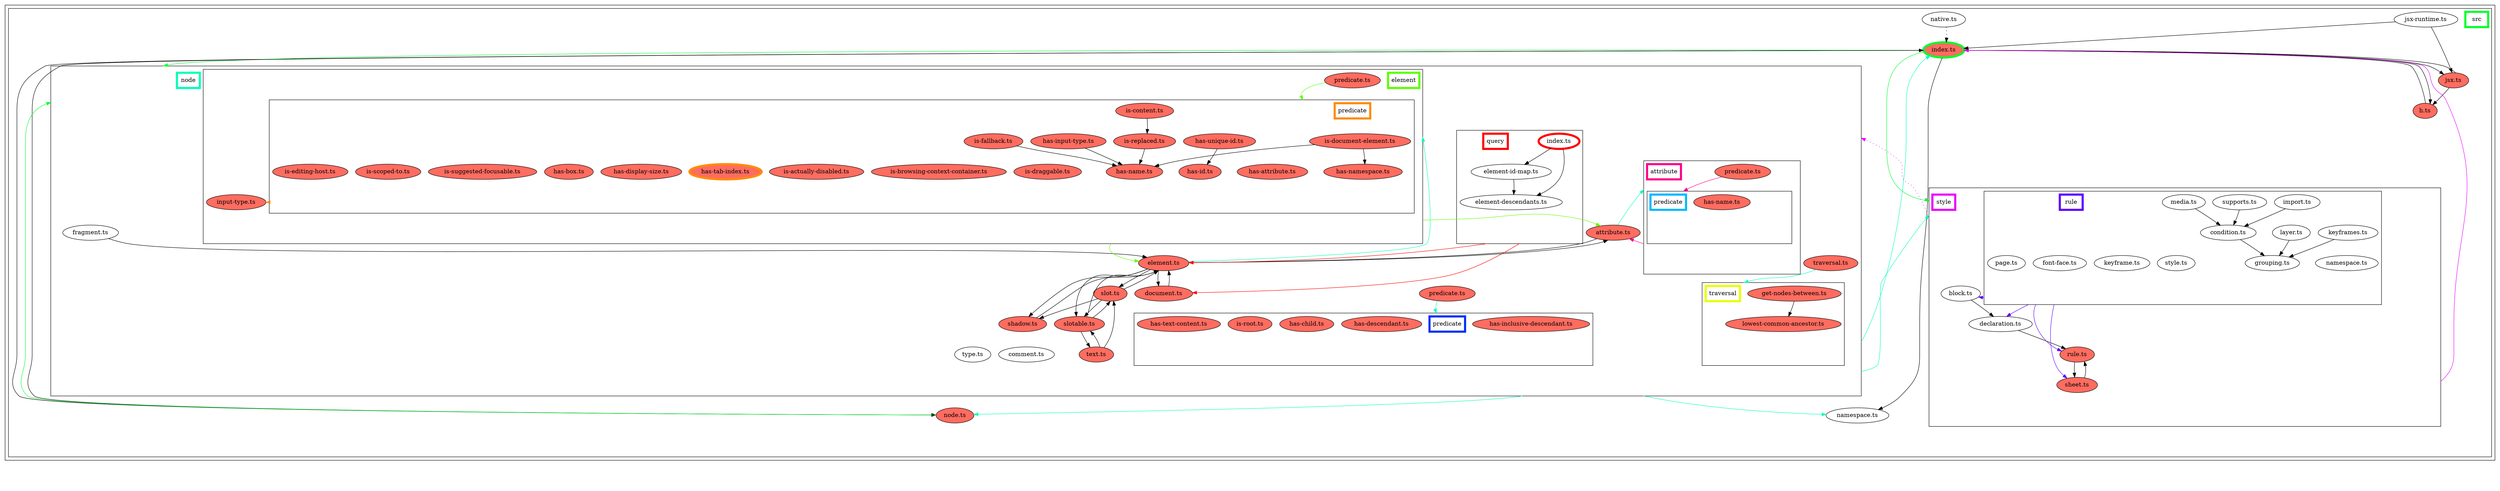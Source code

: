 digraph "dependency-graph-[object Object]" {
  compound = true;
  "dependency-graph-[object Object]" [
    style = "invis";
  ];
  "src/index.ts";
  "src/h.ts";
  "src/jsx.ts";
  "src/namespace.ts";
  "src/node.ts";
  "src/node/attribute.ts";
  "name_src/node";
  "src/node/comment.ts";
  "src/node/document.ts";
  "src/node/element.ts";
  "src/node/fragment.ts";
  "src/node/query/index.ts";
  "src/node/shadow.ts";
  "src/node/slot.ts";
  "src/node/slotable.ts";
  "src/node/text.ts";
  "src/node/type.ts";
  "src/style/block.ts";
  "name_src/style";
  "src/style/declaration.ts";
  "src/style/rule.ts";
  "src/style/rule/condition.ts";
  "src/style/rule/font-face.ts";
  "src/style/rule/grouping.ts";
  "src/style/rule/import.ts";
  "src/style/rule/keyframe.ts";
  "src/style/rule/keyframes.ts";
  "src/style/rule/layer.ts";
  "src/style/rule/media.ts";
  "src/style/rule/namespace.ts";
  "src/style/rule/page.ts";
  "src/style/rule/style.ts";
  "src/style/rule/supports.ts";
  "src/style/sheet.ts";
  "src/node/predicate.ts";
  "src/node/traversal.ts";
  "exit_src/node";
  "src/node/attribute/predicate.ts";
  "name_src/node/attribute";
  "src/node/attribute/predicate/has-name.ts";
  "name_src/node/attribute/predicate";
  "exit_src/node/attribute";
  "src/node/element/input-type.ts";
  "name_src/node/element";
  "src/node/element/predicate.ts";
  "exit_src/node/element";
  "src/node/element/predicate/has-attribute.ts";
  "name_src/node/element/predicate";
  "src/node/element/predicate/has-box.ts";
  "src/node/element/predicate/has-display-size.ts";
  "src/node/element/predicate/has-id.ts";
  "src/node/element/predicate/has-input-type.ts";
  "src/node/element/predicate/has-name.ts";
  "src/node/element/predicate/has-namespace.ts";
  "src/node/element/predicate/has-tab-index.ts";
  "src/node/element/predicate/has-unique-id.ts";
  "src/node/element/predicate/is-actually-disabled.ts";
  "src/node/element/predicate/is-browsing-context-container.ts";
  "src/node/element/predicate/is-content.ts";
  "src/node/element/predicate/is-document-element.ts";
  "src/node/element/predicate/is-draggable.ts";
  "src/node/element/predicate/is-editing-host.ts";
  "src/node/element/predicate/is-fallback.ts";
  "src/node/element/predicate/is-replaced.ts";
  "src/node/element/predicate/is-scoped-to.ts";
  "src/node/element/predicate/is-suggested-focusable.ts";
  "exit_src/node/element/predicate";
  "src/node/predicate/has-child.ts";
  "name_src/node/predicate";
  "src/node/predicate/has-descendant.ts";
  "src/node/predicate/has-inclusive-descendant.ts";
  "src/node/predicate/has-text-content.ts";
  "src/node/predicate/is-root.ts";
  "exit_src/node/query";
  "src/node/query/element-descendants.ts";
  "src/node/query/element-id-map.ts";
  "src/node/traversal/get-nodes-between.ts";
  "name_src/node/traversal";
  "src/node/traversal/lowest-common-ancestor.ts";
  "exit_src/style";
  "exit_src/style/rule";
  subgraph "cluster_src" {
    color = "#000000";
    label = "";
    "name_src" [
      penwidth = 5;
      shape = "rectangle";
      color = "#00ff2e";
      label = "src";
    ];
    "exit_src" [
      style = "invis";
    ];
    subgraph "cluster_src" {
      color = "#000000";
      label = "";
      "name_src" [
        penwidth = 5;
        shape = "rectangle";
        color = "#00ff2e";
        label = "src";
      ];
      "exit_src" [
        style = "invis";
      ];
      "src/h.ts" [
        label = "h.ts";
        fillcolor = "#ff6c60";
        style = "rounded,filled";
      ];
      "src/index.ts" [
        label = "index.ts";
        color = "#00ff2e";
        penwidth = 5;
        fillcolor = "#ff6c60";
        style = "rounded,filled";
      ];
      "src/jsx-runtime.ts" [
        label = "jsx-runtime.ts";
      ];
      "src/jsx.ts" [
        label = "jsx.ts";
        fillcolor = "#ff6c60";
        style = "rounded,filled";
      ];
      "src/namespace.ts" [
        label = "namespace.ts";
      ];
      "src/native.ts" [
        label = "native.ts";
      ];
      "src/node.ts" [
        label = "node.ts";
        fillcolor = "#ff6c60";
        style = "rounded,filled";
      ];
      subgraph "cluster_src/node" {
        color = "#000000";
        label = "";
        "name_src/node" [
          penwidth = 5;
          shape = "rectangle";
          color = "#00ffb9";
          label = "node";
        ];
        "exit_src/node" [
          style = "invis";
        ];
        "src/node/attribute.ts" [
          label = "attribute.ts";
          fillcolor = "#ff6c60";
          style = "rounded,filled";
        ];
        "src/node/comment.ts" [
          label = "comment.ts";
        ];
        "src/node/document.ts" [
          label = "document.ts";
          fillcolor = "#ff6c60";
          style = "rounded,filled";
        ];
        "src/node/element.ts" [
          label = "element.ts";
          fillcolor = "#ff6c60";
          style = "rounded,filled";
        ];
        "src/node/fragment.ts" [
          label = "fragment.ts";
        ];
        "src/node/predicate.ts" [
          label = "predicate.ts";
          fillcolor = "#ff6c60";
          style = "rounded,filled";
        ];
        "src/node/shadow.ts" [
          label = "shadow.ts";
          fillcolor = "#ff6c60";
          style = "rounded,filled";
        ];
        "src/node/slot.ts" [
          label = "slot.ts";
          fillcolor = "#ff6c60";
          style = "rounded,filled";
        ];
        "src/node/slotable.ts" [
          label = "slotable.ts";
          fillcolor = "#ff6c60";
          style = "rounded,filled";
        ];
        "src/node/text.ts" [
          label = "text.ts";
          fillcolor = "#ff6c60";
          style = "rounded,filled";
        ];
        "src/node/traversal.ts" [
          label = "traversal.ts";
          fillcolor = "#ff6c60";
          style = "rounded,filled";
        ];
        "src/node/type.ts" [
          label = "type.ts";
        ];
        subgraph "cluster_src/node/attribute" {
          color = "#000000";
          label = "";
          "name_src/node/attribute" [
            penwidth = 5;
            shape = "rectangle";
            color = "#ff008b";
            label = "attribute";
          ];
          "exit_src/node/attribute" [
            style = "invis";
          ];
          "src/node/attribute/predicate.ts" [
            label = "predicate.ts";
            fillcolor = "#ff6c60";
            style = "rounded,filled";
          ];
          subgraph "cluster_src/node/attribute/predicate" {
            color = "#000000";
            label = "";
            "name_src/node/attribute/predicate" [
              penwidth = 5;
              shape = "rectangle";
              color = "#00b9ff";
              label = "predicate";
            ];
            "exit_src/node/attribute/predicate" [
              style = "invis";
            ];
            "src/node/attribute/predicate/has-name.ts" [
              label = "has-name.ts";
              fillcolor = "#ff6c60";
              style = "rounded,filled";
            ];
            "src/node/attribute/predicate/has-name.ts" -> "exit_src/node/attribute/predicate" [
              style = "invis";
            ];
          }
          "src/node/attribute/predicate.ts" -> "exit_src/node/attribute" [
            style = "invis";
          ];
          "exit_src/node/attribute/predicate" -> "exit_src/node/attribute" [
            style = "invis";
          ];
        }
        subgraph "cluster_src/node/element" {
          color = "#000000";
          label = "";
          "name_src/node/element" [
            penwidth = 5;
            shape = "rectangle";
            color = "#5dff00";
            label = "element";
          ];
          "exit_src/node/element" [
            style = "invis";
          ];
          "src/node/element/input-type.ts" [
            label = "input-type.ts";
            fillcolor = "#ff6c60";
            style = "rounded,filled";
          ];
          "src/node/element/predicate.ts" [
            label = "predicate.ts";
            fillcolor = "#ff6c60";
            style = "rounded,filled";
          ];
          subgraph "cluster_src/node/element/predicate" {
            color = "#000000";
            label = "";
            "name_src/node/element/predicate" [
              penwidth = 5;
              shape = "rectangle";
              color = "#ff8b00";
              label = "predicate";
            ];
            "exit_src/node/element/predicate" [
              style = "invis";
            ];
            "src/node/element/predicate/has-attribute.ts" [
              label = "has-attribute.ts";
              fillcolor = "#ff6c60";
              style = "rounded,filled";
            ];
            "src/node/element/predicate/has-box.ts" [
              label = "has-box.ts";
              fillcolor = "#ff6c60";
              style = "rounded,filled";
            ];
            "src/node/element/predicate/has-display-size.ts" [
              label = "has-display-size.ts";
              fillcolor = "#ff6c60";
              style = "rounded,filled";
            ];
            "src/node/element/predicate/has-id.ts" [
              label = "has-id.ts";
              fillcolor = "#ff6c60";
              style = "rounded,filled";
            ];
            "src/node/element/predicate/has-input-type.ts" [
              label = "has-input-type.ts";
              fillcolor = "#ff6c60";
              style = "rounded,filled";
            ];
            "src/node/element/predicate/has-name.ts" [
              label = "has-name.ts";
              fillcolor = "#ff6c60";
              style = "rounded,filled";
            ];
            "src/node/element/predicate/has-namespace.ts" [
              label = "has-namespace.ts";
              fillcolor = "#ff6c60";
              style = "rounded,filled";
            ];
            "src/node/element/predicate/has-tab-index.ts" [
              label = "has-tab-index.ts";
              color = "#ff8b00";
              penwidth = 5;
              fillcolor = "#ff6c60";
              style = "rounded,filled";
            ];
            "src/node/element/predicate/has-unique-id.ts" [
              label = "has-unique-id.ts";
              fillcolor = "#ff6c60";
              style = "rounded,filled";
            ];
            "src/node/element/predicate/is-actually-disabled.ts" [
              label = "is-actually-disabled.ts";
              fillcolor = "#ff6c60";
              style = "rounded,filled";
            ];
            "src/node/element/predicate/is-browsing-context-container.ts" [
              label = "is-browsing-context-container.ts";
              fillcolor = "#ff6c60";
              style = "rounded,filled";
            ];
            "src/node/element/predicate/is-content.ts" [
              label = "is-content.ts";
              fillcolor = "#ff6c60";
              style = "rounded,filled";
            ];
            "src/node/element/predicate/is-document-element.ts" [
              label = "is-document-element.ts";
              fillcolor = "#ff6c60";
              style = "rounded,filled";
            ];
            "src/node/element/predicate/is-draggable.ts" [
              label = "is-draggable.ts";
              fillcolor = "#ff6c60";
              style = "rounded,filled";
            ];
            "src/node/element/predicate/is-editing-host.ts" [
              label = "is-editing-host.ts";
              fillcolor = "#ff6c60";
              style = "rounded,filled";
            ];
            "src/node/element/predicate/is-fallback.ts" [
              label = "is-fallback.ts";
              fillcolor = "#ff6c60";
              style = "rounded,filled";
            ];
            "src/node/element/predicate/is-replaced.ts" [
              label = "is-replaced.ts";
              fillcolor = "#ff6c60";
              style = "rounded,filled";
            ];
            "src/node/element/predicate/is-scoped-to.ts" [
              label = "is-scoped-to.ts";
              fillcolor = "#ff6c60";
              style = "rounded,filled";
            ];
            "src/node/element/predicate/is-suggested-focusable.ts" [
              label = "is-suggested-focusable.ts";
              fillcolor = "#ff6c60";
              style = "rounded,filled";
            ];
            "src/node/element/predicate/has-attribute.ts" -> "exit_src/node/element/predicate" [
              style = "invis";
            ];
            "src/node/element/predicate/has-box.ts" -> "exit_src/node/element/predicate" [
              style = "invis";
            ];
            "src/node/element/predicate/has-display-size.ts" -> "exit_src/node/element/predicate" [
              style = "invis";
            ];
            "src/node/element/predicate/has-id.ts" -> "exit_src/node/element/predicate" [
              style = "invis";
            ];
            "src/node/element/predicate/has-input-type.ts" -> "exit_src/node/element/predicate" [
              style = "invis";
            ];
            "src/node/element/predicate/has-name.ts" -> "exit_src/node/element/predicate" [
              style = "invis";
            ];
            "src/node/element/predicate/has-namespace.ts" -> "exit_src/node/element/predicate" [
              style = "invis";
            ];
            "src/node/element/predicate/has-tab-index.ts" -> "exit_src/node/element/predicate" [
              style = "invis";
            ];
            "src/node/element/predicate/has-unique-id.ts" -> "exit_src/node/element/predicate" [
              style = "invis";
            ];
            "src/node/element/predicate/is-actually-disabled.ts" -> "exit_src/node/element/predicate" [
              style = "invis";
            ];
            "src/node/element/predicate/is-browsing-context-container.ts" -> "exit_src/node/element/predicate" [
              style = "invis";
            ];
            "src/node/element/predicate/is-content.ts" -> "exit_src/node/element/predicate" [
              style = "invis";
            ];
            "src/node/element/predicate/is-document-element.ts" -> "exit_src/node/element/predicate" [
              style = "invis";
            ];
            "src/node/element/predicate/is-draggable.ts" -> "exit_src/node/element/predicate" [
              style = "invis";
            ];
            "src/node/element/predicate/is-editing-host.ts" -> "exit_src/node/element/predicate" [
              style = "invis";
            ];
            "src/node/element/predicate/is-fallback.ts" -> "exit_src/node/element/predicate" [
              style = "invis";
            ];
            "src/node/element/predicate/is-replaced.ts" -> "exit_src/node/element/predicate" [
              style = "invis";
            ];
            "src/node/element/predicate/is-scoped-to.ts" -> "exit_src/node/element/predicate" [
              style = "invis";
            ];
            "src/node/element/predicate/is-suggested-focusable.ts" -> "exit_src/node/element/predicate" [
              style = "invis";
            ];
          }
          "src/node/element/input-type.ts" -> "exit_src/node/element" [
            style = "invis";
          ];
          "src/node/element/predicate.ts" -> "exit_src/node/element" [
            style = "invis";
          ];
          "exit_src/node/element/predicate" -> "exit_src/node/element" [
            style = "invis";
          ];
          "exit_src/node/element/predicate" -> "exit_src/node/element" [
            style = "invis";
          ];
          "exit_src/node/element/predicate" -> "exit_src/node/element" [
            style = "invis";
          ];
          "exit_src/node/element/predicate" -> "exit_src/node/element" [
            style = "invis";
          ];
          "exit_src/node/element/predicate" -> "exit_src/node/element" [
            style = "invis";
          ];
          "exit_src/node/element/predicate" -> "exit_src/node/element" [
            style = "invis";
          ];
          "exit_src/node/element/predicate" -> "exit_src/node/element" [
            style = "invis";
          ];
          "exit_src/node/element/predicate" -> "exit_src/node/element" [
            style = "invis";
          ];
          "exit_src/node/element/predicate" -> "exit_src/node/element" [
            style = "invis";
          ];
          "exit_src/node/element/predicate" -> "exit_src/node/element" [
            style = "invis";
          ];
          "exit_src/node/element/predicate" -> "exit_src/node/element" [
            style = "invis";
          ];
          "exit_src/node/element/predicate" -> "exit_src/node/element" [
            style = "invis";
          ];
          "exit_src/node/element/predicate" -> "exit_src/node/element" [
            style = "invis";
          ];
          "exit_src/node/element/predicate" -> "exit_src/node/element" [
            style = "invis";
          ];
          "exit_src/node/element/predicate" -> "exit_src/node/element" [
            style = "invis";
          ];
          "exit_src/node/element/predicate" -> "exit_src/node/element" [
            style = "invis";
          ];
          "exit_src/node/element/predicate" -> "exit_src/node/element" [
            style = "invis";
          ];
          "exit_src/node/element/predicate" -> "exit_src/node/element" [
            style = "invis";
          ];
          "exit_src/node/element/predicate" -> "exit_src/node/element" [
            style = "invis";
          ];
        }
        subgraph "cluster_src/node/predicate" {
          color = "#000000";
          label = "";
          "name_src/node/predicate" [
            penwidth = 5;
            shape = "rectangle";
            color = "#002eff";
            label = "predicate";
          ];
          "exit_src/node/predicate" [
            style = "invis";
          ];
          "src/node/predicate/has-child.ts" [
            label = "has-child.ts";
            fillcolor = "#ff6c60";
            style = "rounded,filled";
          ];
          "src/node/predicate/has-descendant.ts" [
            label = "has-descendant.ts";
            fillcolor = "#ff6c60";
            style = "rounded,filled";
          ];
          "src/node/predicate/has-inclusive-descendant.ts" [
            label = "has-inclusive-descendant.ts";
            fillcolor = "#ff6c60";
            style = "rounded,filled";
          ];
          "src/node/predicate/has-text-content.ts" [
            label = "has-text-content.ts";
            fillcolor = "#ff6c60";
            style = "rounded,filled";
          ];
          "src/node/predicate/is-root.ts" [
            label = "is-root.ts";
            fillcolor = "#ff6c60";
            style = "rounded,filled";
          ];
          "src/node/predicate/has-child.ts" -> "exit_src/node/predicate" [
            style = "invis";
          ];
          "src/node/predicate/has-descendant.ts" -> "exit_src/node/predicate" [
            style = "invis";
          ];
          "src/node/predicate/has-inclusive-descendant.ts" -> "exit_src/node/predicate" [
            style = "invis";
          ];
          "src/node/predicate/has-text-content.ts" -> "exit_src/node/predicate" [
            style = "invis";
          ];
          "src/node/predicate/is-root.ts" -> "exit_src/node/predicate" [
            style = "invis";
          ];
        }
        subgraph "cluster_src/node/query" {
          color = "#000000";
          label = "";
          "name_src/node/query" [
            penwidth = 5;
            shape = "rectangle";
            color = "#ff0000";
            label = "query";
          ];
          "exit_src/node/query" [
            style = "invis";
          ];
          "src/node/query/element-descendants.ts" [
            label = "element-descendants.ts";
          ];
          "src/node/query/element-id-map.ts" [
            label = "element-id-map.ts";
          ];
          "src/node/query/index.ts" [
            label = "index.ts";
            color = "#ff0000";
            penwidth = 5;
          ];
          "src/node/query/element-descendants.ts" -> "exit_src/node/query" [
            style = "invis";
          ];
          "src/node/query/element-id-map.ts" -> "exit_src/node/query" [
            style = "invis";
          ];
          "src/node/query/index.ts" -> "exit_src/node/query" [
            style = "invis";
          ];
        }
        subgraph "cluster_src/node/traversal" {
          color = "#000000";
          label = "";
          "name_src/node/traversal" [
            penwidth = 5;
            shape = "rectangle";
            color = "#e8ff00";
            label = "traversal";
          ];
          "exit_src/node/traversal" [
            style = "invis";
          ];
          "src/node/traversal/get-nodes-between.ts" [
            label = "get-nodes-between.ts";
            fillcolor = "#ff6c60";
            style = "rounded,filled";
          ];
          "src/node/traversal/lowest-common-ancestor.ts" [
            label = "lowest-common-ancestor.ts";
            fillcolor = "#ff6c60";
            style = "rounded,filled";
          ];
          "src/node/traversal/get-nodes-between.ts" -> "exit_src/node/traversal" [
            style = "invis";
          ];
          "src/node/traversal/lowest-common-ancestor.ts" -> "exit_src/node/traversal" [
            style = "invis";
          ];
        }
        "src/node/attribute.ts" -> "exit_src/node" [
          style = "invis";
        ];
        "exit_src/node/attribute" -> "exit_src/node" [
          style = "invis";
        ];
        "exit_src/node/attribute" -> "exit_src/node" [
          style = "invis";
        ];
        "src/node/comment.ts" -> "exit_src/node" [
          style = "invis";
        ];
        "src/node/document.ts" -> "exit_src/node" [
          style = "invis";
        ];
        "src/node/element.ts" -> "exit_src/node" [
          style = "invis";
        ];
        "exit_src/node/element" -> "exit_src/node" [
          style = "invis";
        ];
        "exit_src/node/element" -> "exit_src/node" [
          style = "invis";
        ];
        "exit_src/node/element" -> "exit_src/node" [
          style = "invis";
        ];
        "exit_src/node/element" -> "exit_src/node" [
          style = "invis";
        ];
        "exit_src/node/element" -> "exit_src/node" [
          style = "invis";
        ];
        "exit_src/node/element" -> "exit_src/node" [
          style = "invis";
        ];
        "exit_src/node/element" -> "exit_src/node" [
          style = "invis";
        ];
        "exit_src/node/element" -> "exit_src/node" [
          style = "invis";
        ];
        "exit_src/node/element" -> "exit_src/node" [
          style = "invis";
        ];
        "exit_src/node/element" -> "exit_src/node" [
          style = "invis";
        ];
        "exit_src/node/element" -> "exit_src/node" [
          style = "invis";
        ];
        "exit_src/node/element" -> "exit_src/node" [
          style = "invis";
        ];
        "exit_src/node/element" -> "exit_src/node" [
          style = "invis";
        ];
        "exit_src/node/element" -> "exit_src/node" [
          style = "invis";
        ];
        "exit_src/node/element" -> "exit_src/node" [
          style = "invis";
        ];
        "exit_src/node/element" -> "exit_src/node" [
          style = "invis";
        ];
        "exit_src/node/element" -> "exit_src/node" [
          style = "invis";
        ];
        "exit_src/node/element" -> "exit_src/node" [
          style = "invis";
        ];
        "exit_src/node/element" -> "exit_src/node" [
          style = "invis";
        ];
        "exit_src/node/element" -> "exit_src/node" [
          style = "invis";
        ];
        "exit_src/node/element" -> "exit_src/node" [
          style = "invis";
        ];
        "src/node/fragment.ts" -> "exit_src/node" [
          style = "invis";
        ];
        "src/node/predicate.ts" -> "exit_src/node" [
          style = "invis";
        ];
        "exit_src/node/predicate" -> "exit_src/node" [
          style = "invis";
        ];
        "exit_src/node/predicate" -> "exit_src/node" [
          style = "invis";
        ];
        "exit_src/node/predicate" -> "exit_src/node" [
          style = "invis";
        ];
        "exit_src/node/predicate" -> "exit_src/node" [
          style = "invis";
        ];
        "exit_src/node/predicate" -> "exit_src/node" [
          style = "invis";
        ];
        "exit_src/node/query" -> "exit_src/node" [
          style = "invis";
        ];
        "exit_src/node/query" -> "exit_src/node" [
          style = "invis";
        ];
        "exit_src/node/query" -> "exit_src/node" [
          style = "invis";
        ];
        "src/node/shadow.ts" -> "exit_src/node" [
          style = "invis";
        ];
        "src/node/slot.ts" -> "exit_src/node" [
          style = "invis";
        ];
        "src/node/slotable.ts" -> "exit_src/node" [
          style = "invis";
        ];
        "src/node/text.ts" -> "exit_src/node" [
          style = "invis";
        ];
        "src/node/traversal.ts" -> "exit_src/node" [
          style = "invis";
        ];
        "exit_src/node/traversal" -> "exit_src/node" [
          style = "invis";
        ];
        "exit_src/node/traversal" -> "exit_src/node" [
          style = "invis";
        ];
        "src/node/type.ts" -> "exit_src/node" [
          style = "invis";
        ];
      }
      subgraph "cluster_src/style" {
        color = "#000000";
        label = "";
        "name_src/style" [
          penwidth = 5;
          shape = "rectangle";
          color = "#e800ff";
          label = "style";
        ];
        "exit_src/style" [
          style = "invis";
        ];
        "src/style/block.ts" [
          label = "block.ts";
        ];
        "src/style/declaration.ts" [
          label = "declaration.ts";
        ];
        "src/style/rule.ts" [
          label = "rule.ts";
          fillcolor = "#ff6c60";
          style = "rounded,filled";
        ];
        "src/style/sheet.ts" [
          label = "sheet.ts";
          fillcolor = "#ff6c60";
          style = "rounded,filled";
        ];
        subgraph "cluster_src/style/rule" {
          color = "#000000";
          label = "";
          "name_src/style/rule" [
            penwidth = 5;
            shape = "rectangle";
            color = "#5d00ff";
            label = "rule";
          ];
          "exit_src/style/rule" [
            style = "invis";
          ];
          "src/style/rule/condition.ts" [
            label = "condition.ts";
          ];
          "src/style/rule/font-face.ts" [
            label = "font-face.ts";
          ];
          "src/style/rule/grouping.ts" [
            label = "grouping.ts";
          ];
          "src/style/rule/import.ts" [
            label = "import.ts";
          ];
          "src/style/rule/keyframe.ts" [
            label = "keyframe.ts";
          ];
          "src/style/rule/keyframes.ts" [
            label = "keyframes.ts";
          ];
          "src/style/rule/layer.ts" [
            label = "layer.ts";
          ];
          "src/style/rule/media.ts" [
            label = "media.ts";
          ];
          "src/style/rule/namespace.ts" [
            label = "namespace.ts";
          ];
          "src/style/rule/page.ts" [
            label = "page.ts";
          ];
          "src/style/rule/style.ts" [
            label = "style.ts";
          ];
          "src/style/rule/supports.ts" [
            label = "supports.ts";
          ];
          "src/style/rule/condition.ts" -> "exit_src/style/rule" [
            style = "invis";
          ];
          "src/style/rule/font-face.ts" -> "exit_src/style/rule" [
            style = "invis";
          ];
          "src/style/rule/grouping.ts" -> "exit_src/style/rule" [
            style = "invis";
          ];
          "src/style/rule/import.ts" -> "exit_src/style/rule" [
            style = "invis";
          ];
          "src/style/rule/keyframe.ts" -> "exit_src/style/rule" [
            style = "invis";
          ];
          "src/style/rule/keyframes.ts" -> "exit_src/style/rule" [
            style = "invis";
          ];
          "src/style/rule/layer.ts" -> "exit_src/style/rule" [
            style = "invis";
          ];
          "src/style/rule/media.ts" -> "exit_src/style/rule" [
            style = "invis";
          ];
          "src/style/rule/namespace.ts" -> "exit_src/style/rule" [
            style = "invis";
          ];
          "src/style/rule/page.ts" -> "exit_src/style/rule" [
            style = "invis";
          ];
          "src/style/rule/style.ts" -> "exit_src/style/rule" [
            style = "invis";
          ];
          "src/style/rule/supports.ts" -> "exit_src/style/rule" [
            style = "invis";
          ];
        }
        "src/style/block.ts" -> "exit_src/style" [
          style = "invis";
        ];
        "src/style/declaration.ts" -> "exit_src/style" [
          style = "invis";
        ];
        "src/style/rule.ts" -> "exit_src/style" [
          style = "invis";
        ];
        "exit_src/style/rule" -> "exit_src/style" [
          style = "invis";
        ];
        "exit_src/style/rule" -> "exit_src/style" [
          style = "invis";
        ];
        "exit_src/style/rule" -> "exit_src/style" [
          style = "invis";
        ];
        "exit_src/style/rule" -> "exit_src/style" [
          style = "invis";
        ];
        "exit_src/style/rule" -> "exit_src/style" [
          style = "invis";
        ];
        "exit_src/style/rule" -> "exit_src/style" [
          style = "invis";
        ];
        "exit_src/style/rule" -> "exit_src/style" [
          style = "invis";
        ];
        "exit_src/style/rule" -> "exit_src/style" [
          style = "invis";
        ];
        "exit_src/style/rule" -> "exit_src/style" [
          style = "invis";
        ];
        "exit_src/style/rule" -> "exit_src/style" [
          style = "invis";
        ];
        "exit_src/style/rule" -> "exit_src/style" [
          style = "invis";
        ];
        "exit_src/style/rule" -> "exit_src/style" [
          style = "invis";
        ];
        "src/style/sheet.ts" -> "exit_src/style" [
          style = "invis";
        ];
      }
      "src/h.ts" -> "exit_src" [
        style = "invis";
      ];
      "src/index.ts" -> "exit_src" [
        style = "invis";
      ];
      "src/jsx-runtime.ts" -> "exit_src" [
        style = "invis";
      ];
      "src/jsx.ts" -> "exit_src" [
        style = "invis";
      ];
      "src/namespace.ts" -> "exit_src" [
        style = "invis";
      ];
      "src/native.ts" -> "exit_src" [
        style = "invis";
      ];
      "src/node.ts" -> "exit_src" [
        style = "invis";
      ];
      "exit_src/node" -> "exit_src" [
        style = "invis";
      ];
      "exit_src/node" -> "exit_src" [
        style = "invis";
      ];
      "exit_src/node" -> "exit_src" [
        style = "invis";
      ];
      "exit_src/node" -> "exit_src" [
        style = "invis";
      ];
      "exit_src/node" -> "exit_src" [
        style = "invis";
      ];
      "exit_src/node" -> "exit_src" [
        style = "invis";
      ];
      "exit_src/node" -> "exit_src" [
        style = "invis";
      ];
      "exit_src/node" -> "exit_src" [
        style = "invis";
      ];
      "exit_src/node" -> "exit_src" [
        style = "invis";
      ];
      "exit_src/node" -> "exit_src" [
        style = "invis";
      ];
      "exit_src/node" -> "exit_src" [
        style = "invis";
      ];
      "exit_src/node" -> "exit_src" [
        style = "invis";
      ];
      "exit_src/node" -> "exit_src" [
        style = "invis";
      ];
      "exit_src/node" -> "exit_src" [
        style = "invis";
      ];
      "exit_src/node" -> "exit_src" [
        style = "invis";
      ];
      "exit_src/node" -> "exit_src" [
        style = "invis";
      ];
      "exit_src/node" -> "exit_src" [
        style = "invis";
      ];
      "exit_src/node" -> "exit_src" [
        style = "invis";
      ];
      "exit_src/node" -> "exit_src" [
        style = "invis";
      ];
      "exit_src/node" -> "exit_src" [
        style = "invis";
      ];
      "exit_src/node" -> "exit_src" [
        style = "invis";
      ];
      "exit_src/node" -> "exit_src" [
        style = "invis";
      ];
      "exit_src/node" -> "exit_src" [
        style = "invis";
      ];
      "exit_src/node" -> "exit_src" [
        style = "invis";
      ];
      "exit_src/node" -> "exit_src" [
        style = "invis";
      ];
      "exit_src/node" -> "exit_src" [
        style = "invis";
      ];
      "exit_src/node" -> "exit_src" [
        style = "invis";
      ];
      "exit_src/node" -> "exit_src" [
        style = "invis";
      ];
      "exit_src/node" -> "exit_src" [
        style = "invis";
      ];
      "exit_src/node" -> "exit_src" [
        style = "invis";
      ];
      "exit_src/node" -> "exit_src" [
        style = "invis";
      ];
      "exit_src/node" -> "exit_src" [
        style = "invis";
      ];
      "exit_src/node" -> "exit_src" [
        style = "invis";
      ];
      "exit_src/node" -> "exit_src" [
        style = "invis";
      ];
      "exit_src/node" -> "exit_src" [
        style = "invis";
      ];
      "exit_src/node" -> "exit_src" [
        style = "invis";
      ];
      "exit_src/node" -> "exit_src" [
        style = "invis";
      ];
      "exit_src/node" -> "exit_src" [
        style = "invis";
      ];
      "exit_src/node" -> "exit_src" [
        style = "invis";
      ];
      "exit_src/node" -> "exit_src" [
        style = "invis";
      ];
      "exit_src/node" -> "exit_src" [
        style = "invis";
      ];
      "exit_src/node" -> "exit_src" [
        style = "invis";
      ];
      "exit_src/node" -> "exit_src" [
        style = "invis";
      ];
      "exit_src/node" -> "exit_src" [
        style = "invis";
      ];
      "exit_src/node" -> "exit_src" [
        style = "invis";
      ];
      "exit_src/style" -> "exit_src" [
        style = "invis";
      ];
      "exit_src/style" -> "exit_src" [
        style = "invis";
      ];
      "exit_src/style" -> "exit_src" [
        style = "invis";
      ];
      "exit_src/style" -> "exit_src" [
        style = "invis";
      ];
      "exit_src/style" -> "exit_src" [
        style = "invis";
      ];
      "exit_src/style" -> "exit_src" [
        style = "invis";
      ];
      "exit_src/style" -> "exit_src" [
        style = "invis";
      ];
      "exit_src/style" -> "exit_src" [
        style = "invis";
      ];
      "exit_src/style" -> "exit_src" [
        style = "invis";
      ];
      "exit_src/style" -> "exit_src" [
        style = "invis";
      ];
      "exit_src/style" -> "exit_src" [
        style = "invis";
      ];
      "exit_src/style" -> "exit_src" [
        style = "invis";
      ];
      "exit_src/style" -> "exit_src" [
        style = "invis";
      ];
      "exit_src/style" -> "exit_src" [
        style = "invis";
      ];
      "exit_src/style" -> "exit_src" [
        style = "invis";
      ];
      "exit_src/style" -> "exit_src" [
        style = "invis";
      ];
    }
    "exit_src" -> "exit_src" [
      style = "invis";
    ];
    "exit_src" -> "exit_src" [
      style = "invis";
    ];
    "exit_src" -> "exit_src" [
      style = "invis";
    ];
    "exit_src" -> "exit_src" [
      style = "invis";
    ];
    "exit_src" -> "exit_src" [
      style = "invis";
    ];
    "exit_src" -> "exit_src" [
      style = "invis";
    ];
    "exit_src" -> "exit_src" [
      style = "invis";
    ];
    "exit_src" -> "exit_src" [
      style = "invis";
    ];
    "exit_src" -> "exit_src" [
      style = "invis";
    ];
    "exit_src" -> "exit_src" [
      style = "invis";
    ];
    "exit_src" -> "exit_src" [
      style = "invis";
    ];
    "exit_src" -> "exit_src" [
      style = "invis";
    ];
    "exit_src" -> "exit_src" [
      style = "invis";
    ];
    "exit_src" -> "exit_src" [
      style = "invis";
    ];
    "exit_src" -> "exit_src" [
      style = "invis";
    ];
    "exit_src" -> "exit_src" [
      style = "invis";
    ];
    "exit_src" -> "exit_src" [
      style = "invis";
    ];
    "exit_src" -> "exit_src" [
      style = "invis";
    ];
    "exit_src" -> "exit_src" [
      style = "invis";
    ];
    "exit_src" -> "exit_src" [
      style = "invis";
    ];
    "exit_src" -> "exit_src" [
      style = "invis";
    ];
    "exit_src" -> "exit_src" [
      style = "invis";
    ];
    "exit_src" -> "exit_src" [
      style = "invis";
    ];
    "exit_src" -> "exit_src" [
      style = "invis";
    ];
    "exit_src" -> "exit_src" [
      style = "invis";
    ];
    "exit_src" -> "exit_src" [
      style = "invis";
    ];
    "exit_src" -> "exit_src" [
      style = "invis";
    ];
    "exit_src" -> "exit_src" [
      style = "invis";
    ];
    "exit_src" -> "exit_src" [
      style = "invis";
    ];
    "exit_src" -> "exit_src" [
      style = "invis";
    ];
    "exit_src" -> "exit_src" [
      style = "invis";
    ];
    "exit_src" -> "exit_src" [
      style = "invis";
    ];
    "exit_src" -> "exit_src" [
      style = "invis";
    ];
    "exit_src" -> "exit_src" [
      style = "invis";
    ];
    "exit_src" -> "exit_src" [
      style = "invis";
    ];
    "exit_src" -> "exit_src" [
      style = "invis";
    ];
    "exit_src" -> "exit_src" [
      style = "invis";
    ];
    "exit_src" -> "exit_src" [
      style = "invis";
    ];
    "exit_src" -> "exit_src" [
      style = "invis";
    ];
    "exit_src" -> "exit_src" [
      style = "invis";
    ];
    "exit_src" -> "exit_src" [
      style = "invis";
    ];
    "exit_src" -> "exit_src" [
      style = "invis";
    ];
    "exit_src" -> "exit_src" [
      style = "invis";
    ];
    "exit_src" -> "exit_src" [
      style = "invis";
    ];
    "exit_src" -> "exit_src" [
      style = "invis";
    ];
    "exit_src" -> "exit_src" [
      style = "invis";
    ];
    "exit_src" -> "exit_src" [
      style = "invis";
    ];
    "exit_src" -> "exit_src" [
      style = "invis";
    ];
    "exit_src" -> "exit_src" [
      style = "invis";
    ];
    "exit_src" -> "exit_src" [
      style = "invis";
    ];
    "exit_src" -> "exit_src" [
      style = "invis";
    ];
    "exit_src" -> "exit_src" [
      style = "invis";
    ];
    "exit_src" -> "exit_src" [
      style = "invis";
    ];
    "exit_src" -> "exit_src" [
      style = "invis";
    ];
    "exit_src" -> "exit_src" [
      style = "invis";
    ];
    "exit_src" -> "exit_src" [
      style = "invis";
    ];
    "exit_src" -> "exit_src" [
      style = "invis";
    ];
    "exit_src" -> "exit_src" [
      style = "invis";
    ];
    "exit_src" -> "exit_src" [
      style = "invis";
    ];
    "exit_src" -> "exit_src" [
      style = "invis";
    ];
    "exit_src" -> "exit_src" [
      style = "invis";
    ];
    "exit_src" -> "exit_src" [
      style = "invis";
    ];
    "exit_src" -> "exit_src" [
      style = "invis";
    ];
    "exit_src" -> "exit_src" [
      style = "invis";
    ];
    "exit_src" -> "exit_src" [
      style = "invis";
    ];
    "exit_src" -> "exit_src" [
      style = "invis";
    ];
    "exit_src" -> "exit_src" [
      style = "invis";
    ];
    "exit_src" -> "exit_src" [
      style = "invis";
    ];
  }
  "exit_src" -> "dependency-graph-[object Object]" [
    style = "invis";
  ];
  "src/h.ts" -> "src/index.ts" [
    style = "invis";
  ];
  "src/h.ts" -> "src/index.ts" [
    style = "solid";
    ltail = "cluster_src/h.ts";
    lhead = "cluster_src/index.ts";
    color = "black";
  ];
  "src/index.ts" -> "src/h.ts" [
    style = "invis";
  ];
  "src/index.ts" -> "src/h.ts" [
    style = "solid";
    ltail = "cluster_src/index.ts";
    lhead = "cluster_src/h.ts";
    color = "black";
  ];
  "src/index.ts" -> "src/jsx.ts" [
    style = "invis";
  ];
  "src/index.ts" -> "src/jsx.ts" [
    style = "solid";
    ltail = "cluster_src/index.ts";
    lhead = "cluster_src/jsx.ts";
    color = "black";
  ];
  "src/index.ts" -> "src/namespace.ts" [
    style = "invis";
  ];
  "src/index.ts" -> "src/namespace.ts" [
    style = "solid";
    ltail = "cluster_src/index.ts";
    lhead = "cluster_src/namespace.ts";
    color = "black";
  ];
  "src/index.ts" -> "src/node.ts" [
    style = "invis";
  ];
  "src/index.ts" -> "src/node.ts" [
    style = "solid";
    ltail = "cluster_src/index.ts";
    lhead = "cluster_src/node.ts";
    color = "black";
  ];
  "src/index.ts" -> "name_src/node" [
    style = "solid";
    ltail = "cluster_src/index.ts";
    lhead = "cluster_src/node";
    color = "#00ff2e";
  ];
  "src/index.ts" -> "name_src/node" [
    style = "invis";
  ];
  "src/index.ts" -> "name_src/node" [
    style = "invis";
  ];
  "src/index.ts" -> "name_src/node" [
    style = "invis";
  ];
  "src/index.ts" -> "name_src/node" [
    style = "invis";
  ];
  "src/index.ts" -> "name_src/node" [
    style = "invis";
  ];
  "src/index.ts" -> "name_src/node" [
    style = "invis";
  ];
  "src/index.ts" -> "name_src/node" [
    style = "invis";
  ];
  "src/index.ts" -> "name_src/node" [
    style = "invis";
  ];
  "src/index.ts" -> "name_src/node" [
    style = "invis";
  ];
  "src/index.ts" -> "name_src/node" [
    style = "invis";
  ];
  "src/index.ts" -> "name_src/style" [
    style = "solid";
    ltail = "cluster_src/index.ts";
    lhead = "cluster_src/style";
    color = "#00ff2e";
  ];
  "src/index.ts" -> "name_src/style" [
    style = "invis";
  ];
  "src/index.ts" -> "name_src/style" [
    style = "invis";
  ];
  "src/index.ts" -> "name_src/style" [
    style = "invis";
  ];
  "src/index.ts" -> "name_src/style" [
    style = "invis";
  ];
  "src/index.ts" -> "name_src/style" [
    style = "invis";
  ];
  "src/index.ts" -> "name_src/style" [
    style = "invis";
  ];
  "src/index.ts" -> "name_src/style" [
    style = "invis";
  ];
  "src/index.ts" -> "name_src/style" [
    style = "invis";
  ];
  "src/index.ts" -> "name_src/style" [
    style = "invis";
  ];
  "src/index.ts" -> "name_src/style" [
    style = "invis";
  ];
  "src/index.ts" -> "name_src/style" [
    style = "invis";
  ];
  "src/index.ts" -> "name_src/style" [
    style = "invis";
  ];
  "src/index.ts" -> "name_src/style" [
    style = "invis";
  ];
  "src/index.ts" -> "name_src/style" [
    style = "invis";
  ];
  "src/index.ts" -> "name_src/style" [
    style = "invis";
  ];
  "src/jsx-runtime.ts" -> "src/index.ts" [
    style = "invis";
  ];
  "src/jsx-runtime.ts" -> "src/index.ts" [
    style = "solid";
    ltail = "cluster_src/jsx-runtime.ts";
    lhead = "cluster_src/index.ts";
    color = "black";
  ];
  "src/jsx-runtime.ts" -> "src/jsx.ts" [
    style = "invis";
  ];
  "src/jsx-runtime.ts" -> "src/jsx.ts" [
    style = "solid";
    ltail = "cluster_src/jsx-runtime.ts";
    lhead = "cluster_src/jsx.ts";
    color = "black";
  ];
  "src/jsx.ts" -> "src/h.ts" [
    style = "invis";
  ];
  "src/jsx.ts" -> "src/h.ts" [
    style = "solid";
    ltail = "cluster_src/jsx.ts";
    lhead = "cluster_src/h.ts";
    color = "black";
  ];
  "src/jsx.ts" -> "src/index.ts" [
    style = "invis";
  ];
  "src/jsx.ts" -> "src/index.ts" [
    style = "solid";
    ltail = "cluster_src/jsx.ts";
    lhead = "cluster_src/index.ts";
    color = "black";
  ];
  "src/native.ts" -> "src/index.ts" [
    style = "invis";
  ];
  "src/native.ts" -> "src/index.ts" [
    style = "dotted";
    ltail = "cluster_src/native.ts";
    lhead = "cluster_src/index.ts";
    color = "black";
  ];
  "src/node.ts" -> "src/index.ts" [
    style = "invis";
  ];
  "src/node.ts" -> "src/index.ts" [
    style = "solid";
    ltail = "cluster_src/node.ts";
    lhead = "cluster_src/index.ts";
    color = "black";
  ];
  "src/node.ts" -> "name_src/node" [
    style = "solid";
    ltail = "cluster_src/node.ts";
    lhead = "cluster_src/node";
    color = "#00ff2e";
  ];
  "src/node.ts" -> "name_src/node" [
    style = "invis";
  ];
  "src/node/attribute.ts" -> "src/namespace.ts" [
    style = "invis";
  ];
  "exit_src/node" -> "src/namespace.ts" [
    style = "solid";
    ltail = "cluster_src/node";
    lhead = "cluster_src/namespace.ts";
    color = "#00ffb9";
  ];
  "src/node/attribute.ts" -> "src/node.ts" [
    style = "invis";
  ];
  "exit_src/node" -> "src/node.ts" [
    style = "solid";
    ltail = "cluster_src/node";
    lhead = "cluster_src/node.ts";
    color = "#00ffb9";
  ];
  "src/node/attribute.ts" -> "name_src/node/attribute" [
    style = "solid";
    ltail = "cluster_src/node/attribute.ts";
    lhead = "cluster_src/node/attribute";
    color = "#00ffb9";
  ];
  "src/node/attribute.ts" -> "src/node/element.ts" [
    style = "invis";
  ];
  "src/node/attribute.ts" -> "src/node/element.ts" [
    style = "solid";
    ltail = "cluster_src/node/attribute.ts";
    lhead = "cluster_src/node/element.ts";
    color = "black";
  ];
  "src/node/attribute/predicate.ts" -> "name_src/node/attribute/predicate" [
    style = "solid";
    ltail = "cluster_src/node/attribute/predicate.ts";
    lhead = "cluster_src/node/attribute/predicate";
    color = "#ff008b";
  ];
  "src/node/attribute/predicate/has-name.ts" -> "src/node/attribute.ts" [
    style = "invis";
  ];
  "exit_src/node/attribute" -> "src/node/attribute.ts" [
    style = "solid";
    ltail = "cluster_src/node/attribute";
    lhead = "cluster_src/node/attribute.ts";
    color = "#ff008b";
  ];
  "src/node/comment.ts" -> "src/node.ts" [
    style = "invis";
  ];
  "exit_src/node" -> "src/node.ts" [
    style = "invis";
  ];
  "src/node/document.ts" -> "src/node.ts" [
    style = "invis";
  ];
  "exit_src/node" -> "src/node.ts" [
    style = "invis";
  ];
  "src/node/document.ts" -> "src/node/element.ts" [
    style = "invis";
  ];
  "src/node/document.ts" -> "src/node/element.ts" [
    style = "solid";
    ltail = "cluster_src/node/document.ts";
    lhead = "cluster_src/node/element.ts";
    color = "black";
  ];
  "exit_src/node" -> "name_src/style" [
    style = "solid";
    ltail = "cluster_src/node";
    lhead = "cluster_src/style";
    color = "#00ffb9";
  ];
  "src/node/element.ts" -> "src/namespace.ts" [
    style = "invis";
  ];
  "exit_src/node" -> "src/namespace.ts" [
    style = "invis";
  ];
  "src/node/element.ts" -> "src/node.ts" [
    style = "invis";
  ];
  "exit_src/node" -> "src/node.ts" [
    style = "invis";
  ];
  "src/node/element.ts" -> "src/node/attribute.ts" [
    style = "invis";
  ];
  "src/node/element.ts" -> "src/node/attribute.ts" [
    style = "solid";
    ltail = "cluster_src/node/element.ts";
    lhead = "cluster_src/node/attribute.ts";
    color = "black";
  ];
  "src/node/element.ts" -> "src/node/document.ts" [
    style = "invis";
  ];
  "src/node/element.ts" -> "src/node/document.ts" [
    style = "solid";
    ltail = "cluster_src/node/element.ts";
    lhead = "cluster_src/node/document.ts";
    color = "black";
  ];
  "src/node/element.ts" -> "name_src/node/element" [
    style = "solid";
    ltail = "cluster_src/node/element.ts";
    lhead = "cluster_src/node/element";
    color = "#00ffb9";
  ];
  "src/node/element.ts" -> "name_src/node/element" [
    style = "invis";
  ];
  "src/node/element.ts" -> "src/node/shadow.ts" [
    style = "invis";
  ];
  "src/node/element.ts" -> "src/node/shadow.ts" [
    style = "solid";
    ltail = "cluster_src/node/element.ts";
    lhead = "cluster_src/node/shadow.ts";
    color = "black";
  ];
  "src/node/element.ts" -> "src/node/slot.ts" [
    style = "invis";
  ];
  "src/node/element.ts" -> "src/node/slot.ts" [
    style = "solid";
    ltail = "cluster_src/node/element.ts";
    lhead = "cluster_src/node/slot.ts";
    color = "black";
  ];
  "src/node/element.ts" -> "src/node/slotable.ts" [
    style = "invis";
  ];
  "src/node/element.ts" -> "src/node/slotable.ts" [
    style = "solid";
    ltail = "cluster_src/node/element.ts";
    lhead = "cluster_src/node/slotable.ts";
    color = "black";
  ];
  "exit_src/node" -> "name_src/style" [
    style = "invis";
  ];
  "exit_src/node" -> "name_src/style" [
    style = "invis";
  ];
  "src/node/element/input-type.ts" -> "src/node/element.ts" [
    style = "invis";
  ];
  "exit_src/node/element" -> "src/node/element.ts" [
    style = "solid";
    ltail = "cluster_src/node/element";
    lhead = "cluster_src/node/element.ts";
    color = "#5dff00";
  ];
  "src/node/element/predicate.ts" -> "name_src/node/element/predicate" [
    style = "solid";
    ltail = "cluster_src/node/element/predicate.ts";
    lhead = "cluster_src/node/element/predicate";
    color = "#5dff00";
  ];
  "src/node/element/predicate.ts" -> "name_src/node/element/predicate" [
    style = "invis";
  ];
  "src/node/element/predicate.ts" -> "name_src/node/element/predicate" [
    style = "invis";
  ];
  "src/node/element/predicate.ts" -> "name_src/node/element/predicate" [
    style = "invis";
  ];
  "src/node/element/predicate.ts" -> "name_src/node/element/predicate" [
    style = "invis";
  ];
  "src/node/element/predicate.ts" -> "name_src/node/element/predicate" [
    style = "invis";
  ];
  "src/node/element/predicate.ts" -> "name_src/node/element/predicate" [
    style = "invis";
  ];
  "src/node/element/predicate.ts" -> "name_src/node/element/predicate" [
    style = "invis";
  ];
  "src/node/element/predicate.ts" -> "name_src/node/element/predicate" [
    style = "invis";
  ];
  "src/node/element/predicate.ts" -> "name_src/node/element/predicate" [
    style = "invis";
  ];
  "src/node/element/predicate.ts" -> "name_src/node/element/predicate" [
    style = "invis";
  ];
  "src/node/element/predicate.ts" -> "name_src/node/element/predicate" [
    style = "invis";
  ];
  "src/node/element/predicate.ts" -> "name_src/node/element/predicate" [
    style = "invis";
  ];
  "src/node/element/predicate.ts" -> "name_src/node/element/predicate" [
    style = "invis";
  ];
  "src/node/element/predicate.ts" -> "name_src/node/element/predicate" [
    style = "invis";
  ];
  "src/node/element/predicate.ts" -> "name_src/node/element/predicate" [
    style = "invis";
  ];
  "src/node/element/predicate.ts" -> "name_src/node/element/predicate" [
    style = "invis";
  ];
  "src/node/element/predicate.ts" -> "name_src/node/element/predicate" [
    style = "invis";
  ];
  "src/node/element/predicate.ts" -> "name_src/node/element/predicate" [
    style = "invis";
  ];
  "src/node/element/predicate/has-attribute.ts" -> "src/node/attribute.ts" [
    style = "invis";
  ];
  "exit_src/node/element" -> "src/node/attribute.ts" [
    style = "solid";
    ltail = "cluster_src/node/element";
    lhead = "cluster_src/node/attribute.ts";
    color = "#5dff00";
  ];
  "src/node/element/predicate/has-attribute.ts" -> "src/node/element.ts" [
    style = "invis";
  ];
  "exit_src/node/element" -> "src/node/element.ts" [
    style = "invis";
  ];
  "src/node/element/predicate/has-box.ts" -> "src/node/element.ts" [
    style = "invis";
  ];
  "exit_src/node/element" -> "src/node/element.ts" [
    style = "invis";
  ];
  "src/node/element/predicate/has-display-size.ts" -> "src/node/element.ts" [
    style = "invis";
  ];
  "exit_src/node/element" -> "src/node/element.ts" [
    style = "invis";
  ];
  "src/node/element/predicate/has-id.ts" -> "src/node/element.ts" [
    style = "invis";
  ];
  "exit_src/node/element" -> "src/node/element.ts" [
    style = "invis";
  ];
  "src/node/element/predicate/has-input-type.ts" -> "src/node/element.ts" [
    style = "invis";
  ];
  "exit_src/node/element" -> "src/node/element.ts" [
    style = "invis";
  ];
  "src/node/element/predicate/has-input-type.ts" -> "src/node/element/input-type.ts" [
    style = "invis";
  ];
  "exit_src/node/element/predicate" -> "src/node/element/input-type.ts" [
    style = "solid";
    ltail = "cluster_src/node/element/predicate";
    lhead = "cluster_src/node/element/input-type.ts";
    color = "#ff8b00";
  ];
  "src/node/element/predicate/has-input-type.ts" -> "src/node/element/predicate/has-name.ts" [
    style = "invis";
  ];
  "src/node/element/predicate/has-input-type.ts" -> "src/node/element/predicate/has-name.ts" [
    style = "solid";
    ltail = "cluster_src/node/element/predicate/has-input-type.ts";
    lhead = "cluster_src/node/element/predicate/has-name.ts";
    color = "black";
  ];
  "src/node/element/predicate/has-name.ts" -> "src/node/element.ts" [
    style = "invis";
  ];
  "exit_src/node/element" -> "src/node/element.ts" [
    style = "invis";
  ];
  "src/node/element/predicate/has-namespace.ts" -> "src/namespace.ts" [
    style = "invis";
  ];
  "exit_src/node" -> "src/namespace.ts" [
    style = "invis";
  ];
  "src/node/element/predicate/has-namespace.ts" -> "src/node/element.ts" [
    style = "invis";
  ];
  "exit_src/node/element" -> "src/node/element.ts" [
    style = "invis";
  ];
  "src/node/element/predicate/has-tab-index.ts" -> "src/node/element.ts" [
    style = "invis";
  ];
  "exit_src/node/element" -> "src/node/element.ts" [
    style = "invis";
  ];
  "src/node/element/predicate/has-unique-id.ts" -> "src/node.ts" [
    style = "invis";
  ];
  "exit_src/node" -> "src/node.ts" [
    style = "invis";
  ];
  "src/node/element/predicate/has-unique-id.ts" -> "src/node/element.ts" [
    style = "invis";
  ];
  "exit_src/node/element" -> "src/node/element.ts" [
    style = "invis";
  ];
  "src/node/element/predicate/has-unique-id.ts" -> "src/node/element/predicate/has-id.ts" [
    style = "invis";
  ];
  "src/node/element/predicate/has-unique-id.ts" -> "src/node/element/predicate/has-id.ts" [
    style = "solid";
    ltail = "cluster_src/node/element/predicate/has-unique-id.ts";
    lhead = "cluster_src/node/element/predicate/has-id.ts";
    color = "black";
  ];
  "src/node/element/predicate/is-actually-disabled.ts" -> "src/node/element.ts" [
    style = "invis";
  ];
  "exit_src/node/element" -> "src/node/element.ts" [
    style = "invis";
  ];
  "src/node/element/predicate/is-browsing-context-container.ts" -> "src/node/element.ts" [
    style = "invis";
  ];
  "exit_src/node/element" -> "src/node/element.ts" [
    style = "invis";
  ];
  "src/node/element/predicate/is-content.ts" -> "src/node.ts" [
    style = "invis";
  ];
  "exit_src/node" -> "src/node.ts" [
    style = "invis";
  ];
  "src/node/element/predicate/is-content.ts" -> "src/node/element.ts" [
    style = "invis";
  ];
  "exit_src/node/element" -> "src/node/element.ts" [
    style = "invis";
  ];
  "src/node/element/predicate/is-content.ts" -> "src/node/element/predicate/is-replaced.ts" [
    style = "invis";
  ];
  "src/node/element/predicate/is-content.ts" -> "src/node/element/predicate/is-replaced.ts" [
    style = "solid";
    ltail = "cluster_src/node/element/predicate/is-content.ts";
    lhead = "cluster_src/node/element/predicate/is-replaced.ts";
    color = "black";
  ];
  "src/node/element/predicate/is-document-element.ts" -> "src/namespace.ts" [
    style = "invis";
  ];
  "exit_src/node" -> "src/namespace.ts" [
    style = "invis";
  ];
  "src/node/element/predicate/is-document-element.ts" -> "src/node/element.ts" [
    style = "invis";
  ];
  "exit_src/node/element" -> "src/node/element.ts" [
    style = "invis";
  ];
  "src/node/element/predicate/is-document-element.ts" -> "src/node/element/predicate/has-name.ts" [
    style = "invis";
  ];
  "src/node/element/predicate/is-document-element.ts" -> "src/node/element/predicate/has-name.ts" [
    style = "solid";
    ltail = "cluster_src/node/element/predicate/is-document-element.ts";
    lhead = "cluster_src/node/element/predicate/has-name.ts";
    color = "black";
  ];
  "src/node/element/predicate/is-document-element.ts" -> "src/node/element/predicate/has-namespace.ts" [
    style = "invis";
  ];
  "src/node/element/predicate/is-document-element.ts" -> "src/node/element/predicate/has-namespace.ts" [
    style = "solid";
    ltail = "cluster_src/node/element/predicate/is-document-element.ts";
    lhead = "cluster_src/node/element/predicate/has-namespace.ts";
    color = "black";
  ];
  "src/node/element/predicate/is-draggable.ts" -> "src/node/element.ts" [
    style = "invis";
  ];
  "exit_src/node/element" -> "src/node/element.ts" [
    style = "invis";
  ];
  "src/node/element/predicate/is-editing-host.ts" -> "src/node/element.ts" [
    style = "invis";
  ];
  "exit_src/node/element" -> "src/node/element.ts" [
    style = "invis";
  ];
  "src/node/element/predicate/is-fallback.ts" -> "src/node.ts" [
    style = "invis";
  ];
  "exit_src/node" -> "src/node.ts" [
    style = "invis";
  ];
  "src/node/element/predicate/is-fallback.ts" -> "src/node/element.ts" [
    style = "invis";
  ];
  "exit_src/node/element" -> "src/node/element.ts" [
    style = "invis";
  ];
  "src/node/element/predicate/is-fallback.ts" -> "src/node/element/predicate/has-name.ts" [
    style = "invis";
  ];
  "src/node/element/predicate/is-fallback.ts" -> "src/node/element/predicate/has-name.ts" [
    style = "solid";
    ltail = "cluster_src/node/element/predicate/is-fallback.ts";
    lhead = "cluster_src/node/element/predicate/has-name.ts";
    color = "black";
  ];
  "src/node/element/predicate/is-replaced.ts" -> "src/node/element.ts" [
    style = "invis";
  ];
  "exit_src/node/element" -> "src/node/element.ts" [
    style = "invis";
  ];
  "src/node/element/predicate/is-replaced.ts" -> "src/node/element/predicate/has-name.ts" [
    style = "invis";
  ];
  "src/node/element/predicate/is-replaced.ts" -> "src/node/element/predicate/has-name.ts" [
    style = "solid";
    ltail = "cluster_src/node/element/predicate/is-replaced.ts";
    lhead = "cluster_src/node/element/predicate/has-name.ts";
    color = "black";
  ];
  "src/node/element/predicate/is-scoped-to.ts" -> "src/node/element.ts" [
    style = "invis";
  ];
  "exit_src/node/element" -> "src/node/element.ts" [
    style = "invis";
  ];
  "src/node/element/predicate/is-suggested-focusable.ts" -> "src/node/element.ts" [
    style = "invis";
  ];
  "exit_src/node/element" -> "src/node/element.ts" [
    style = "invis";
  ];
  "src/node/fragment.ts" -> "src/node.ts" [
    style = "invis";
  ];
  "exit_src/node" -> "src/node.ts" [
    style = "invis";
  ];
  "src/node/fragment.ts" -> "src/node/element.ts" [
    style = "invis";
  ];
  "src/node/fragment.ts" -> "src/node/element.ts" [
    style = "solid";
    ltail = "cluster_src/node/fragment.ts";
    lhead = "cluster_src/node/element.ts";
    color = "black";
  ];
  "src/node/predicate.ts" -> "name_src/node/predicate" [
    style = "solid";
    ltail = "cluster_src/node/predicate.ts";
    lhead = "cluster_src/node/predicate";
    color = "#00ffb9";
  ];
  "src/node/predicate.ts" -> "name_src/node/predicate" [
    style = "invis";
  ];
  "src/node/predicate.ts" -> "name_src/node/predicate" [
    style = "invis";
  ];
  "src/node/predicate.ts" -> "name_src/node/predicate" [
    style = "invis";
  ];
  "src/node/predicate.ts" -> "name_src/node/predicate" [
    style = "invis";
  ];
  "src/node/predicate/has-child.ts" -> "src/node.ts" [
    style = "invis";
  ];
  "exit_src/node" -> "src/node.ts" [
    style = "invis";
  ];
  "src/node/predicate/has-descendant.ts" -> "src/node.ts" [
    style = "invis";
  ];
  "exit_src/node" -> "src/node.ts" [
    style = "invis";
  ];
  "src/node/predicate/has-inclusive-descendant.ts" -> "src/node.ts" [
    style = "invis";
  ];
  "exit_src/node" -> "src/node.ts" [
    style = "invis";
  ];
  "src/node/predicate/has-text-content.ts" -> "src/node.ts" [
    style = "invis";
  ];
  "exit_src/node" -> "src/node.ts" [
    style = "invis";
  ];
  "src/node/predicate/is-root.ts" -> "src/node.ts" [
    style = "invis";
  ];
  "exit_src/node" -> "src/node.ts" [
    style = "invis";
  ];
  "src/node/query/element-descendants.ts" -> "src/node.ts" [
    style = "invis";
  ];
  "exit_src/node" -> "src/node.ts" [
    style = "invis";
  ];
  "src/node/query/element-descendants.ts" -> "src/node/element.ts" [
    style = "invis";
  ];
  "exit_src/node/query" -> "src/node/element.ts" [
    style = "solid";
    ltail = "cluster_src/node/query";
    lhead = "cluster_src/node/element.ts";
    color = "#ff0000";
  ];
  "src/node/query/element-id-map.ts" -> "src/node.ts" [
    style = "invis";
  ];
  "exit_src/node" -> "src/node.ts" [
    style = "invis";
  ];
  "src/node/query/element-id-map.ts" -> "src/node/document.ts" [
    style = "invis";
  ];
  "exit_src/node/query" -> "src/node/document.ts" [
    style = "solid";
    ltail = "cluster_src/node/query";
    lhead = "cluster_src/node/document.ts";
    color = "#ff0000";
  ];
  "src/node/query/element-id-map.ts" -> "src/node/element.ts" [
    style = "invis";
  ];
  "exit_src/node/query" -> "src/node/element.ts" [
    style = "invis";
  ];
  "src/node/query/element-id-map.ts" -> "src/node/query/element-descendants.ts" [
    style = "invis";
  ];
  "src/node/query/element-id-map.ts" -> "src/node/query/element-descendants.ts" [
    style = "solid";
    ltail = "cluster_src/node/query/element-id-map.ts";
    lhead = "cluster_src/node/query/element-descendants.ts";
    color = "black";
  ];
  "src/node/query/index.ts" -> "src/node/query/element-descendants.ts" [
    style = "invis";
  ];
  "src/node/query/index.ts" -> "src/node/query/element-descendants.ts" [
    style = "solid";
    ltail = "cluster_src/node/query/index.ts";
    lhead = "cluster_src/node/query/element-descendants.ts";
    color = "black";
  ];
  "src/node/query/index.ts" -> "src/node/query/element-id-map.ts" [
    style = "invis";
  ];
  "src/node/query/index.ts" -> "src/node/query/element-id-map.ts" [
    style = "solid";
    ltail = "cluster_src/node/query/index.ts";
    lhead = "cluster_src/node/query/element-id-map.ts";
    color = "black";
  ];
  "src/node/shadow.ts" -> "src/node.ts" [
    style = "invis";
  ];
  "exit_src/node" -> "src/node.ts" [
    style = "invis";
  ];
  "src/node/shadow.ts" -> "src/node/element.ts" [
    style = "invis";
  ];
  "src/node/shadow.ts" -> "src/node/element.ts" [
    style = "solid";
    ltail = "cluster_src/node/shadow.ts";
    lhead = "cluster_src/node/element.ts";
    color = "black";
  ];
  "exit_src/node" -> "name_src/style" [
    style = "invis";
  ];
  "src/node/slot.ts" -> "src/node/element.ts" [
    style = "invis";
  ];
  "src/node/slot.ts" -> "src/node/element.ts" [
    style = "solid";
    ltail = "cluster_src/node/slot.ts";
    lhead = "cluster_src/node/element.ts";
    color = "black";
  ];
  "src/node/slot.ts" -> "src/node/shadow.ts" [
    style = "invis";
  ];
  "src/node/slot.ts" -> "src/node/shadow.ts" [
    style = "solid";
    ltail = "cluster_src/node/slot.ts";
    lhead = "cluster_src/node/shadow.ts";
    color = "black";
  ];
  "src/node/slot.ts" -> "src/node/slotable.ts" [
    style = "invis";
  ];
  "src/node/slot.ts" -> "src/node/slotable.ts" [
    style = "solid";
    ltail = "cluster_src/node/slot.ts";
    lhead = "cluster_src/node/slotable.ts";
    color = "black";
  ];
  "src/node/slotable.ts" -> "src/node.ts" [
    style = "invis";
  ];
  "exit_src/node" -> "src/node.ts" [
    style = "invis";
  ];
  "src/node/slotable.ts" -> "src/node/element.ts" [
    style = "invis";
  ];
  "src/node/slotable.ts" -> "src/node/element.ts" [
    style = "solid";
    ltail = "cluster_src/node/slotable.ts";
    lhead = "cluster_src/node/element.ts";
    color = "black";
  ];
  "src/node/slotable.ts" -> "src/node/slot.ts" [
    style = "invis";
  ];
  "src/node/slotable.ts" -> "src/node/slot.ts" [
    style = "solid";
    ltail = "cluster_src/node/slotable.ts";
    lhead = "cluster_src/node/slot.ts";
    color = "black";
  ];
  "src/node/slotable.ts" -> "src/node/text.ts" [
    style = "invis";
  ];
  "src/node/slotable.ts" -> "src/node/text.ts" [
    style = "solid";
    ltail = "cluster_src/node/slotable.ts";
    lhead = "cluster_src/node/text.ts";
    color = "black";
  ];
  "src/node/text.ts" -> "src/node.ts" [
    style = "invis";
  ];
  "exit_src/node" -> "src/node.ts" [
    style = "invis";
  ];
  "src/node/text.ts" -> "src/node/slot.ts" [
    style = "invis";
  ];
  "src/node/text.ts" -> "src/node/slot.ts" [
    style = "solid";
    ltail = "cluster_src/node/text.ts";
    lhead = "cluster_src/node/slot.ts";
    color = "black";
  ];
  "src/node/text.ts" -> "src/node/slotable.ts" [
    style = "invis";
  ];
  "src/node/text.ts" -> "src/node/slotable.ts" [
    style = "solid";
    ltail = "cluster_src/node/text.ts";
    lhead = "cluster_src/node/slotable.ts";
    color = "black";
  ];
  "src/node/traversal.ts" -> "name_src/node/traversal" [
    style = "solid";
    ltail = "cluster_src/node/traversal.ts";
    lhead = "cluster_src/node/traversal";
    color = "#00ffb9";
  ];
  "src/node/traversal/get-nodes-between.ts" -> "src/index.ts" [
    style = "invis";
  ];
  "exit_src/node" -> "src/index.ts" [
    style = "solid";
    ltail = "cluster_src/node";
    lhead = "cluster_src/index.ts";
    color = "#00ffb9";
  ];
  "src/node/traversal/get-nodes-between.ts" -> "src/node/traversal/lowest-common-ancestor.ts" [
    style = "invis";
  ];
  "src/node/traversal/get-nodes-between.ts" -> "src/node/traversal/lowest-common-ancestor.ts" [
    style = "solid";
    ltail = "cluster_src/node/traversal/get-nodes-between.ts";
    lhead = "cluster_src/node/traversal/lowest-common-ancestor.ts";
    color = "black";
  ];
  "src/node/traversal/lowest-common-ancestor.ts" -> "src/index.ts" [
    style = "invis";
  ];
  "exit_src/node" -> "src/index.ts" [
    style = "invis";
  ];
  "src/node/type.ts" -> "src/node.ts" [
    style = "invis";
  ];
  "exit_src/node" -> "src/node.ts" [
    style = "invis";
  ];
  "src/style/block.ts" -> "src/style/declaration.ts" [
    style = "invis";
  ];
  "src/style/block.ts" -> "src/style/declaration.ts" [
    style = "solid";
    ltail = "cluster_src/style/block.ts";
    lhead = "cluster_src/style/declaration.ts";
    color = "black";
  ];
  "exit_src/style" -> "name_src/node" [
    style = "dotted";
    ltail = "cluster_src/style";
    lhead = "cluster_src/node";
    color = "#e800ff";
  ];
  "src/style/declaration.ts" -> "src/style/rule.ts" [
    style = "invis";
  ];
  "src/style/declaration.ts" -> "src/style/rule.ts" [
    style = "solid";
    ltail = "cluster_src/style/declaration.ts";
    lhead = "cluster_src/style/rule.ts";
    color = "black";
  ];
  "src/style/rule.ts" -> "src/index.ts" [
    style = "invis";
  ];
  "exit_src/style" -> "src/index.ts" [
    style = "solid";
    ltail = "cluster_src/style";
    lhead = "cluster_src/index.ts";
    color = "#e800ff";
  ];
  "src/style/rule.ts" -> "src/style/sheet.ts" [
    style = "invis";
  ];
  "src/style/rule.ts" -> "src/style/sheet.ts" [
    style = "solid";
    ltail = "cluster_src/style/rule.ts";
    lhead = "cluster_src/style/sheet.ts";
    color = "black";
  ];
  "src/style/rule/condition.ts" -> "src/style/rule.ts" [
    style = "invis";
  ];
  "exit_src/style/rule" -> "src/style/rule.ts" [
    style = "solid";
    ltail = "cluster_src/style/rule";
    lhead = "cluster_src/style/rule.ts";
    color = "#5d00ff";
  ];
  "src/style/rule/condition.ts" -> "src/style/rule/grouping.ts" [
    style = "invis";
  ];
  "src/style/rule/condition.ts" -> "src/style/rule/grouping.ts" [
    style = "solid";
    ltail = "cluster_src/style/rule/condition.ts";
    lhead = "cluster_src/style/rule/grouping.ts";
    color = "black";
  ];
  "src/style/rule/font-face.ts" -> "src/style/block.ts" [
    style = "invis";
  ];
  "exit_src/style/rule" -> "src/style/block.ts" [
    style = "solid";
    ltail = "cluster_src/style/rule";
    lhead = "cluster_src/style/block.ts";
    color = "#5d00ff";
  ];
  "src/style/rule/font-face.ts" -> "src/style/declaration.ts" [
    style = "invis";
  ];
  "exit_src/style/rule" -> "src/style/declaration.ts" [
    style = "solid";
    ltail = "cluster_src/style/rule";
    lhead = "cluster_src/style/declaration.ts";
    color = "#5d00ff";
  ];
  "src/style/rule/font-face.ts" -> "src/style/rule.ts" [
    style = "invis";
  ];
  "exit_src/style/rule" -> "src/style/rule.ts" [
    style = "invis";
  ];
  "src/style/rule/grouping.ts" -> "src/style/rule.ts" [
    style = "invis";
  ];
  "exit_src/style/rule" -> "src/style/rule.ts" [
    style = "invis";
  ];
  "src/style/rule/import.ts" -> "src/style/rule.ts" [
    style = "invis";
  ];
  "exit_src/style/rule" -> "src/style/rule.ts" [
    style = "invis";
  ];
  "src/style/rule/import.ts" -> "src/style/rule/condition.ts" [
    style = "invis";
  ];
  "src/style/rule/import.ts" -> "src/style/rule/condition.ts" [
    style = "solid";
    ltail = "cluster_src/style/rule/import.ts";
    lhead = "cluster_src/style/rule/condition.ts";
    color = "black";
  ];
  "src/style/rule/import.ts" -> "src/style/sheet.ts" [
    style = "invis";
  ];
  "exit_src/style/rule" -> "src/style/sheet.ts" [
    style = "solid";
    ltail = "cluster_src/style/rule";
    lhead = "cluster_src/style/sheet.ts";
    color = "#5d00ff";
  ];
  "src/style/rule/keyframe.ts" -> "src/style/block.ts" [
    style = "invis";
  ];
  "exit_src/style/rule" -> "src/style/block.ts" [
    style = "invis";
  ];
  "src/style/rule/keyframe.ts" -> "src/style/declaration.ts" [
    style = "invis";
  ];
  "exit_src/style/rule" -> "src/style/declaration.ts" [
    style = "invis";
  ];
  "src/style/rule/keyframe.ts" -> "src/style/rule.ts" [
    style = "invis";
  ];
  "exit_src/style/rule" -> "src/style/rule.ts" [
    style = "invis";
  ];
  "src/style/rule/keyframes.ts" -> "src/style/rule.ts" [
    style = "invis";
  ];
  "exit_src/style/rule" -> "src/style/rule.ts" [
    style = "invis";
  ];
  "src/style/rule/keyframes.ts" -> "src/style/rule/grouping.ts" [
    style = "invis";
  ];
  "src/style/rule/keyframes.ts" -> "src/style/rule/grouping.ts" [
    style = "solid";
    ltail = "cluster_src/style/rule/keyframes.ts";
    lhead = "cluster_src/style/rule/grouping.ts";
    color = "black";
  ];
  "src/style/rule/layer.ts" -> "src/style/rule.ts" [
    style = "invis";
  ];
  "exit_src/style/rule" -> "src/style/rule.ts" [
    style = "invis";
  ];
  "src/style/rule/layer.ts" -> "src/style/rule/grouping.ts" [
    style = "invis";
  ];
  "src/style/rule/layer.ts" -> "src/style/rule/grouping.ts" [
    style = "solid";
    ltail = "cluster_src/style/rule/layer.ts";
    lhead = "cluster_src/style/rule/grouping.ts";
    color = "black";
  ];
  "src/style/rule/media.ts" -> "src/style/rule.ts" [
    style = "invis";
  ];
  "exit_src/style/rule" -> "src/style/rule.ts" [
    style = "invis";
  ];
  "src/style/rule/media.ts" -> "src/style/rule/condition.ts" [
    style = "invis";
  ];
  "src/style/rule/media.ts" -> "src/style/rule/condition.ts" [
    style = "solid";
    ltail = "cluster_src/style/rule/media.ts";
    lhead = "cluster_src/style/rule/condition.ts";
    color = "black";
  ];
  "src/style/rule/namespace.ts" -> "src/style/rule.ts" [
    style = "invis";
  ];
  "exit_src/style/rule" -> "src/style/rule.ts" [
    style = "invis";
  ];
  "src/style/rule/page.ts" -> "src/style/block.ts" [
    style = "invis";
  ];
  "exit_src/style/rule" -> "src/style/block.ts" [
    style = "invis";
  ];
  "src/style/rule/page.ts" -> "src/style/declaration.ts" [
    style = "invis";
  ];
  "exit_src/style/rule" -> "src/style/declaration.ts" [
    style = "invis";
  ];
  "src/style/rule/page.ts" -> "src/style/rule.ts" [
    style = "invis";
  ];
  "exit_src/style/rule" -> "src/style/rule.ts" [
    style = "invis";
  ];
  "src/style/rule/style.ts" -> "src/style/block.ts" [
    style = "invis";
  ];
  "exit_src/style/rule" -> "src/style/block.ts" [
    style = "invis";
  ];
  "src/style/rule/style.ts" -> "src/style/declaration.ts" [
    style = "invis";
  ];
  "exit_src/style/rule" -> "src/style/declaration.ts" [
    style = "invis";
  ];
  "src/style/rule/style.ts" -> "src/style/rule.ts" [
    style = "invis";
  ];
  "exit_src/style/rule" -> "src/style/rule.ts" [
    style = "invis";
  ];
  "src/style/rule/supports.ts" -> "src/style/rule.ts" [
    style = "invis";
  ];
  "exit_src/style/rule" -> "src/style/rule.ts" [
    style = "invis";
  ];
  "src/style/rule/supports.ts" -> "src/style/rule/condition.ts" [
    style = "invis";
  ];
  "src/style/rule/supports.ts" -> "src/style/rule/condition.ts" [
    style = "solid";
    ltail = "cluster_src/style/rule/supports.ts";
    lhead = "cluster_src/style/rule/condition.ts";
    color = "black";
  ];
  "src/style/sheet.ts" -> "src/style/rule.ts" [
    style = "invis";
  ];
  "src/style/sheet.ts" -> "src/style/rule.ts" [
    style = "solid";
    ltail = "cluster_src/style/sheet.ts";
    lhead = "cluster_src/style/rule.ts";
    color = "black";
  ];
}